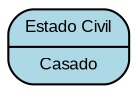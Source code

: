 digraph R {
    node018 [
                fontname = "Arial",
                fontsize = 8,
                shape=record,
                style="rounded,filled",
                fillcolor="lightblue"
                label="{Estado Civil|Casado}"
            ]
}